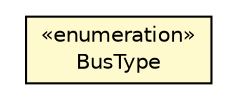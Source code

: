 #!/usr/local/bin/dot
#
# Class diagram 
# Generated by UMLGraph version R5_6-24-gf6e263 (http://www.umlgraph.org/)
#

digraph G {
	edge [fontname="Helvetica",fontsize=10,labelfontname="Helvetica",labelfontsize=10];
	node [fontname="Helvetica",fontsize=10,shape=plaintext];
	nodesep=0.25;
	ranksep=0.5;
	// org.universAAL.middleware.tracker.IBusMemberRegistry.BusType
	c4483318 [label=<<table title="org.universAAL.middleware.tracker.IBusMemberRegistry.BusType" border="0" cellborder="1" cellspacing="0" cellpadding="2" port="p" bgcolor="lemonChiffon" href="./IBusMemberRegistry.BusType.html">
		<tr><td><table border="0" cellspacing="0" cellpadding="1">
<tr><td align="center" balign="center"> &#171;enumeration&#187; </td></tr>
<tr><td align="center" balign="center"> BusType </td></tr>
		</table></td></tr>
		</table>>, URL="./IBusMemberRegistry.BusType.html", fontname="Helvetica", fontcolor="black", fontsize=10.0];
}

